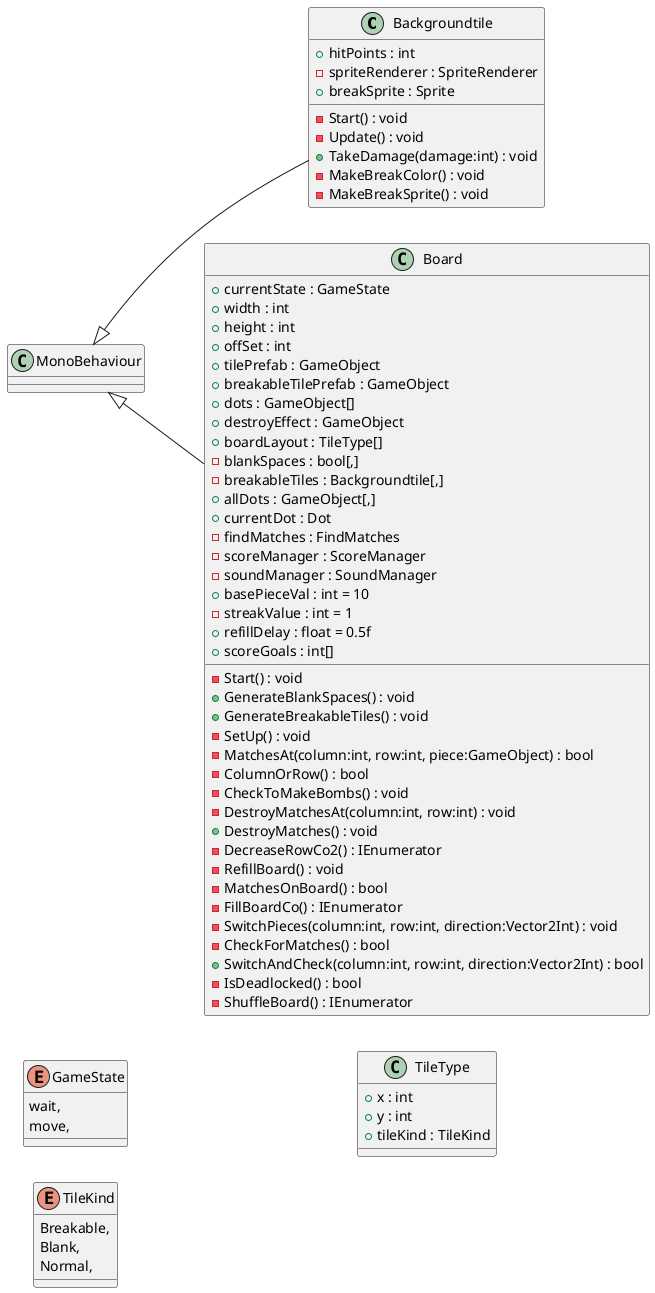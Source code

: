 @startuml
left to right direction
class Backgroundtile {
    + hitPoints : int
    - spriteRenderer : SpriteRenderer
    + breakSprite : Sprite
    - Start() : void
    - Update() : void
    + TakeDamage(damage:int) : void
    - MakeBreakColor() : void
    - MakeBreakSprite() : void
}
MonoBehaviour <|-- Backgroundtile
enum GameState {
    wait,
    move,
}
enum TileKind {
    Breakable,
    Blank,
    Normal,
}
class TileType {
    + x : int
    + y : int
    + tileKind : TileKind
}
class Board {
    + currentState : GameState
    + width : int
    + height : int
    + offSet : int
    + tilePrefab : GameObject
    + breakableTilePrefab : GameObject
    + dots : GameObject[]
    + destroyEffect : GameObject
    + boardLayout : TileType[]
    - blankSpaces : bool[,]
    - breakableTiles : Backgroundtile[,]
    + allDots : GameObject[,]
    + currentDot : Dot
    - findMatches : FindMatches
    - scoreManager : ScoreManager
    - soundManager : SoundManager
    + basePieceVal : int = 10
    - streakValue : int = 1
    + refillDelay : float = 0.5f
    + scoreGoals : int[]
    - Start() : void
    + GenerateBlankSpaces() : void
    + GenerateBreakableTiles() : void
    - SetUp() : void
    - MatchesAt(column:int, row:int, piece:GameObject) : bool
    - ColumnOrRow() : bool
    - CheckToMakeBombs() : void
    - DestroyMatchesAt(column:int, row:int) : void
    + DestroyMatches() : void
    - DecreaseRowCo2() : IEnumerator
    - RefillBoard() : void
    - MatchesOnBoard() : bool
    - FillBoardCo() : IEnumerator
    - SwitchPieces(column:int, row:int, direction:Vector2Int) : void
    - CheckForMatches() : bool
    + SwitchAndCheck(column:int, row:int, direction:Vector2Int) : bool
    - IsDeadlocked() : bool
    - ShuffleBoard() : IEnumerator
}
MonoBehaviour <|-- Board

newpage
left to right direction
class CameraScalar {
    - board : Board
    + cameraOffset : float
    + padding : float = 2
    + yOffset : float = 1
    - Start() : void
    - RepositionCamera(x:float, y:float) : void
    - Update() : void
}
MonoBehaviour <|-- CameraScalar
class Dot {
    + column : int
    + row : int
    + previousColumn : int
    + previousRow : int
    + targetX : int
    + targetY : int
    + isMatched : bool = false
    - hintManager : HintManager
    - findMatches : FindMatches
    - board : Board
    + otherDot : GameObject
    - firstTouchPosition : Vector2
    - finalTouchPosition : Vector2
    - tempPosition : Vector2
    + swipeAngle : float = 0
    + swipeResist : float = 1f
    + isColorBomb : bool
    + isColumnBomb : bool
    + isRowBomb : bool
    + isAdjacentBomb : bool
    + adjacentMarker : GameObject
    + rowArrow : GameObject
    + columnArrow : GameObject
    + colorBomb : GameObject
    - Start() : void
    - OnMouseOver() : void
    - Update() : void
    + CheckMoveCo() : IEnumerator
    - OnMouseDown() : void
    - OnMouseUp() : void
    - CalculateAngle() : void
    - MovePiecesEngine(direction:Vector2Int) : void
    - MovePieces() : void
    + MakeRowBomb() : void
    + MakeColumnBomb() : void
    + MakeColorBomb() : void
    + MakeAdjacentBomb() : void
}
MonoBehaviour <|-- Dot
class FadePanelController {
    + panelAnim : Animator
    + gameInfoAnim : Animator
    + OK() : void
}
MonoBehaviour <|-- FadePanelController
class FindMatches {
    - board : Board
    + currentMatches : List<GameObject>
    - Start() : void
    + FindAllMatches() : void
    - IsAdjacentBomb(dot1:Dot, dot2:Dot, dot3:Dot) : List<GameObject>
    - IsRowBomb(dot1:Dot, dot2:Dot, dot3:Dot) : List<GameObject>
    - IsColumnBomb(dot1:Dot, dot2:Dot, dot3:Dot) : List<GameObject>
    - AddToListAndMatch(dot:GameObject) : void
    - GetNearbyPieces(dot1:GameObject, dot2:GameObject, dot3:GameObject) : void
    - FindAllMatchesCo() : IEnumerator
    + MatchPiecesOfColor(color:string) : void
    - GetAdjacentPieces(column:int, row:int) : List<GameObject>
    - GetColumnPieces(column:int) : List<GameObject>
    - GetRowPieces(row:int) : List<GameObject>
    + CheckBombs() : void
}
MonoBehaviour <|-- FindMatches
class BlankGoal {
    + numberNeeded : int
    + numberCollected : int
    + goalSprite : Sprite
    + matchValue : string
}

newpage
left to right direction
class GoalManager {
    + levelGoals : BlankGoal[]
    + goalPrefab : GameObject
    + goalIntroParent : GameObject
    + goalGameParent : GameObject
    - Start() : void
    - SetupIntroGoals() : void
    - Update() : void
}
MonoBehaviour <|-- GoalManager
class GoalPanel {
    + thisImage : Image
    + thisSprite : Sprite
    + thisText : TextMeshProUGUI
    + thisString : string
    - Start() : void
    - Setup() : void
    - Update() : void
}
MonoBehaviour <|-- GoalPanel
class HintManager {
    - board : Board
    + hintDelay : float
    - hintDelaySeconds : float
    + hintParticle : GameObject
    + currentHint : GameObject
    - Start() : void
    - Update() : void
    - FindAllMatches() : List<GameObject>
    - RandomPickOne() : GameObject
    - MarkHint() : void
    + DestroyHint() : void
}
MonoBehaviour <|-- HintManager
class ScoreManager {
    - board : Board
    + scoreText : TextMeshProUGUI
    + score : int
    + scoreBar : Image
    - Start() : void
    - Update() : void
    + IncreaseScore(amountToIncrease:int) : void
    - LoadBar() : void
}
MonoBehaviour <|-- ScoreManager
class SoundManager {
    + destroyNoise : AudioSource[]
    + backgroundMusic : AudioSource
    + introSection : AudioSource
    - introPlayed : bool = false
    + Start() : void
    + Update() : void
    - PlayBackground() : void
    - CheckPlayIntroToPlayBG() : void
    - PlayIntro() : void
    + PlayRandomDestroyNoise() : void
}
MonoBehaviour <|-- SoundManager
@enduml
